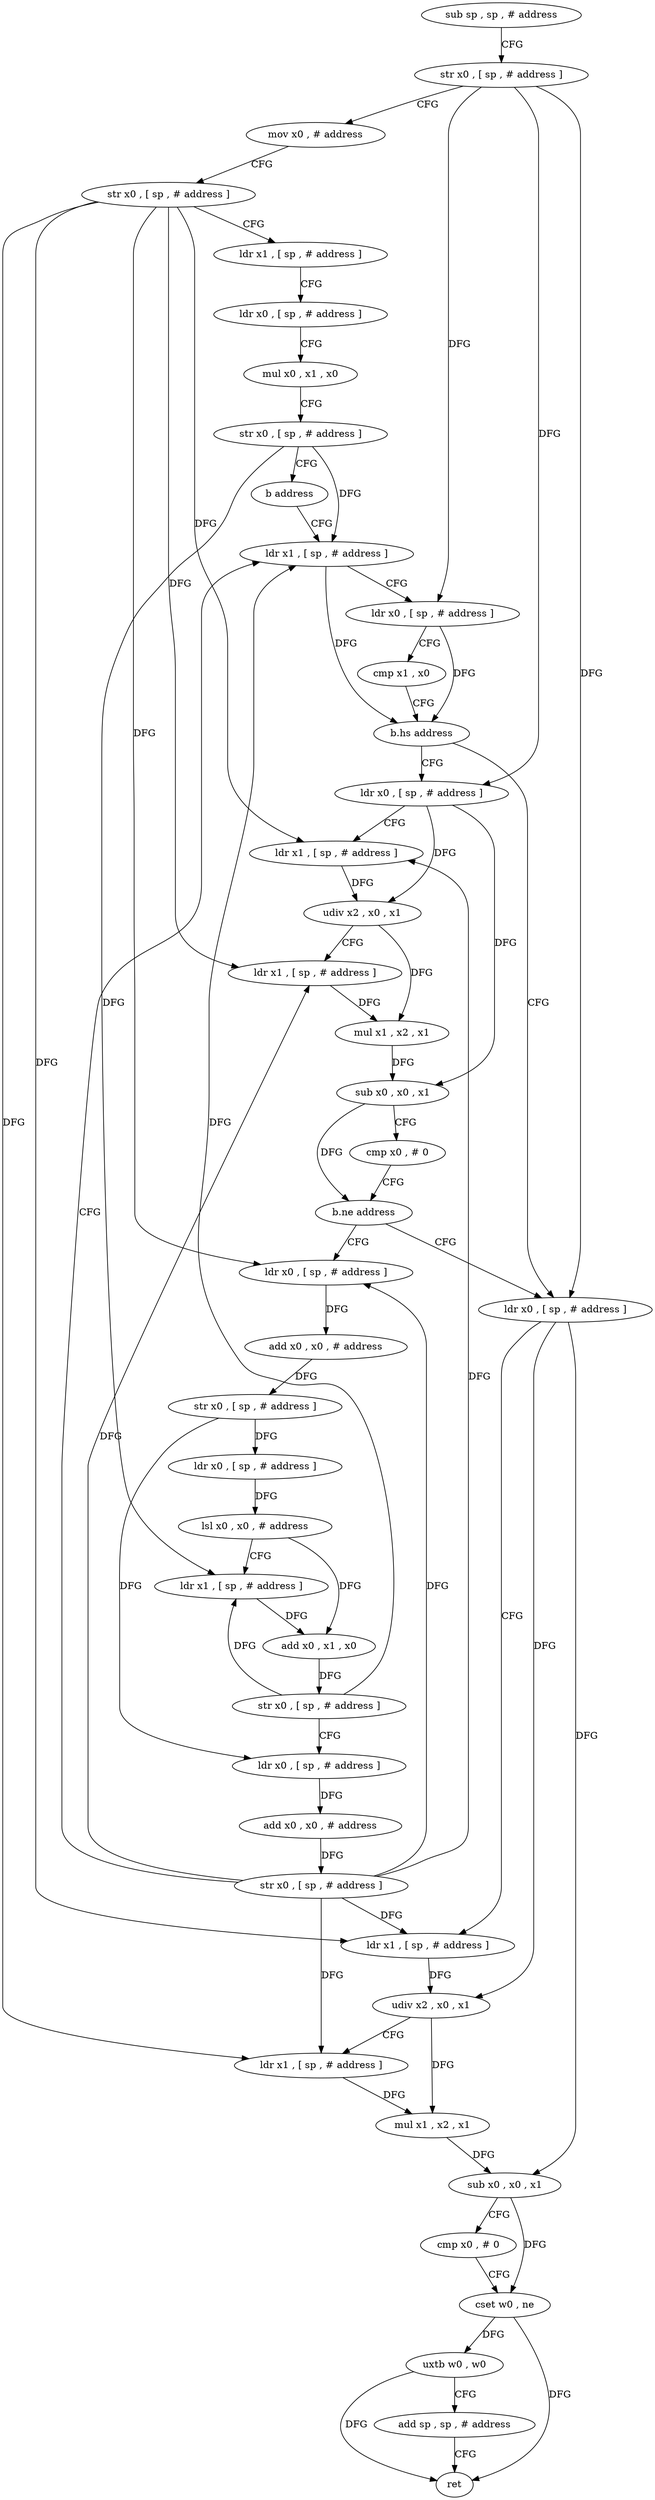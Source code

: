 digraph "func" {
"4317412" [label = "sub sp , sp , # address" ]
"4317416" [label = "str x0 , [ sp , # address ]" ]
"4317420" [label = "mov x0 , # address" ]
"4317424" [label = "str x0 , [ sp , # address ]" ]
"4317428" [label = "ldr x1 , [ sp , # address ]" ]
"4317432" [label = "ldr x0 , [ sp , # address ]" ]
"4317436" [label = "mul x0 , x1 , x0" ]
"4317440" [label = "str x0 , [ sp , # address ]" ]
"4317444" [label = "b address" ]
"4317492" [label = "ldr x1 , [ sp , # address ]" ]
"4317496" [label = "ldr x0 , [ sp , # address ]" ]
"4317500" [label = "cmp x1 , x0" ]
"4317504" [label = "b.hs address" ]
"4317540" [label = "ldr x0 , [ sp , # address ]" ]
"4317508" [label = "ldr x0 , [ sp , # address ]" ]
"4317544" [label = "ldr x1 , [ sp , # address ]" ]
"4317548" [label = "udiv x2 , x0 , x1" ]
"4317552" [label = "ldr x1 , [ sp , # address ]" ]
"4317556" [label = "mul x1 , x2 , x1" ]
"4317560" [label = "sub x0 , x0 , x1" ]
"4317564" [label = "cmp x0 , # 0" ]
"4317568" [label = "cset w0 , ne" ]
"4317572" [label = "uxtb w0 , w0" ]
"4317576" [label = "add sp , sp , # address" ]
"4317580" [label = "ret" ]
"4317512" [label = "ldr x1 , [ sp , # address ]" ]
"4317516" [label = "udiv x2 , x0 , x1" ]
"4317520" [label = "ldr x1 , [ sp , # address ]" ]
"4317524" [label = "mul x1 , x2 , x1" ]
"4317528" [label = "sub x0 , x0 , x1" ]
"4317532" [label = "cmp x0 , # 0" ]
"4317536" [label = "b.ne address" ]
"4317448" [label = "ldr x0 , [ sp , # address ]" ]
"4317452" [label = "add x0 , x0 , # address" ]
"4317456" [label = "str x0 , [ sp , # address ]" ]
"4317460" [label = "ldr x0 , [ sp , # address ]" ]
"4317464" [label = "lsl x0 , x0 , # address" ]
"4317468" [label = "ldr x1 , [ sp , # address ]" ]
"4317472" [label = "add x0 , x1 , x0" ]
"4317476" [label = "str x0 , [ sp , # address ]" ]
"4317480" [label = "ldr x0 , [ sp , # address ]" ]
"4317484" [label = "add x0 , x0 , # address" ]
"4317488" [label = "str x0 , [ sp , # address ]" ]
"4317412" -> "4317416" [ label = "CFG" ]
"4317416" -> "4317420" [ label = "CFG" ]
"4317416" -> "4317496" [ label = "DFG" ]
"4317416" -> "4317540" [ label = "DFG" ]
"4317416" -> "4317508" [ label = "DFG" ]
"4317420" -> "4317424" [ label = "CFG" ]
"4317424" -> "4317428" [ label = "CFG" ]
"4317424" -> "4317544" [ label = "DFG" ]
"4317424" -> "4317552" [ label = "DFG" ]
"4317424" -> "4317512" [ label = "DFG" ]
"4317424" -> "4317520" [ label = "DFG" ]
"4317424" -> "4317448" [ label = "DFG" ]
"4317428" -> "4317432" [ label = "CFG" ]
"4317432" -> "4317436" [ label = "CFG" ]
"4317436" -> "4317440" [ label = "CFG" ]
"4317440" -> "4317444" [ label = "CFG" ]
"4317440" -> "4317492" [ label = "DFG" ]
"4317440" -> "4317468" [ label = "DFG" ]
"4317444" -> "4317492" [ label = "CFG" ]
"4317492" -> "4317496" [ label = "CFG" ]
"4317492" -> "4317504" [ label = "DFG" ]
"4317496" -> "4317500" [ label = "CFG" ]
"4317496" -> "4317504" [ label = "DFG" ]
"4317500" -> "4317504" [ label = "CFG" ]
"4317504" -> "4317540" [ label = "CFG" ]
"4317504" -> "4317508" [ label = "CFG" ]
"4317540" -> "4317544" [ label = "CFG" ]
"4317540" -> "4317548" [ label = "DFG" ]
"4317540" -> "4317560" [ label = "DFG" ]
"4317508" -> "4317512" [ label = "CFG" ]
"4317508" -> "4317516" [ label = "DFG" ]
"4317508" -> "4317528" [ label = "DFG" ]
"4317544" -> "4317548" [ label = "DFG" ]
"4317548" -> "4317552" [ label = "CFG" ]
"4317548" -> "4317556" [ label = "DFG" ]
"4317552" -> "4317556" [ label = "DFG" ]
"4317556" -> "4317560" [ label = "DFG" ]
"4317560" -> "4317564" [ label = "CFG" ]
"4317560" -> "4317568" [ label = "DFG" ]
"4317564" -> "4317568" [ label = "CFG" ]
"4317568" -> "4317572" [ label = "DFG" ]
"4317568" -> "4317580" [ label = "DFG" ]
"4317572" -> "4317576" [ label = "CFG" ]
"4317572" -> "4317580" [ label = "DFG" ]
"4317576" -> "4317580" [ label = "CFG" ]
"4317512" -> "4317516" [ label = "DFG" ]
"4317516" -> "4317520" [ label = "CFG" ]
"4317516" -> "4317524" [ label = "DFG" ]
"4317520" -> "4317524" [ label = "DFG" ]
"4317524" -> "4317528" [ label = "DFG" ]
"4317528" -> "4317532" [ label = "CFG" ]
"4317528" -> "4317536" [ label = "DFG" ]
"4317532" -> "4317536" [ label = "CFG" ]
"4317536" -> "4317448" [ label = "CFG" ]
"4317536" -> "4317540" [ label = "CFG" ]
"4317448" -> "4317452" [ label = "DFG" ]
"4317452" -> "4317456" [ label = "DFG" ]
"4317456" -> "4317460" [ label = "DFG" ]
"4317456" -> "4317480" [ label = "DFG" ]
"4317460" -> "4317464" [ label = "DFG" ]
"4317464" -> "4317468" [ label = "CFG" ]
"4317464" -> "4317472" [ label = "DFG" ]
"4317468" -> "4317472" [ label = "DFG" ]
"4317472" -> "4317476" [ label = "DFG" ]
"4317476" -> "4317480" [ label = "CFG" ]
"4317476" -> "4317492" [ label = "DFG" ]
"4317476" -> "4317468" [ label = "DFG" ]
"4317480" -> "4317484" [ label = "DFG" ]
"4317484" -> "4317488" [ label = "DFG" ]
"4317488" -> "4317492" [ label = "CFG" ]
"4317488" -> "4317544" [ label = "DFG" ]
"4317488" -> "4317552" [ label = "DFG" ]
"4317488" -> "4317512" [ label = "DFG" ]
"4317488" -> "4317520" [ label = "DFG" ]
"4317488" -> "4317448" [ label = "DFG" ]
}
